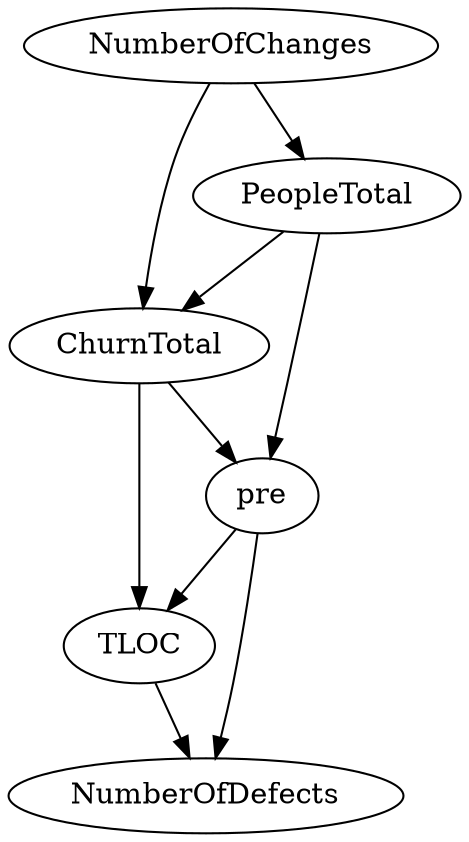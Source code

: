 digraph {
   PeopleTotal;
   NumberOfChanges;
   ChurnTotal;
   TLOC;
   pre;
   NumberOfDefects;
   PeopleTotal -> ChurnTotal;
   PeopleTotal -> pre;
   NumberOfChanges -> PeopleTotal;
   NumberOfChanges -> ChurnTotal;
   ChurnTotal -> TLOC;
   ChurnTotal -> pre;
   TLOC -> NumberOfDefects;
   pre -> TLOC;
   pre -> NumberOfDefects;
}
